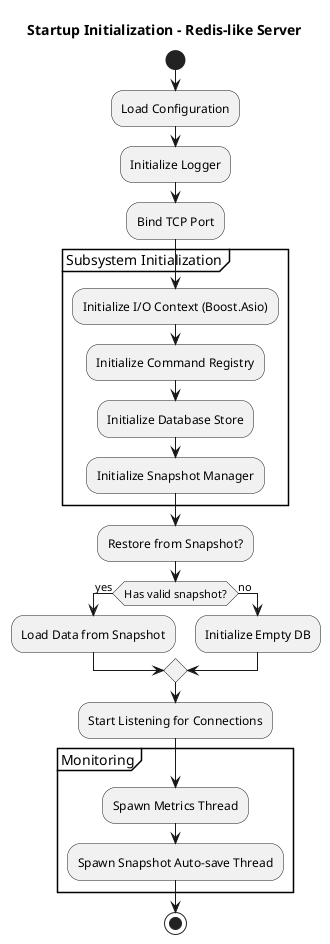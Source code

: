 @startuml
title Startup Initialization - Redis-like Server

start

:Load Configuration;
:Initialize Logger;
:Bind TCP Port;

partition "Subsystem Initialization" {
  :Initialize I/O Context (Boost.Asio);
  :Initialize Command Registry;
  :Initialize Database Store;
  :Initialize Snapshot Manager;
}

:Restore from Snapshot?;
if (Has valid snapshot?) then (yes)
  :Load Data from Snapshot;
else (no)
  :Initialize Empty DB;
endif

:Start Listening for Connections;

partition "Monitoring" {
  :Spawn Metrics Thread;
  :Spawn Snapshot Auto-save Thread;
}

stop
@enduml
